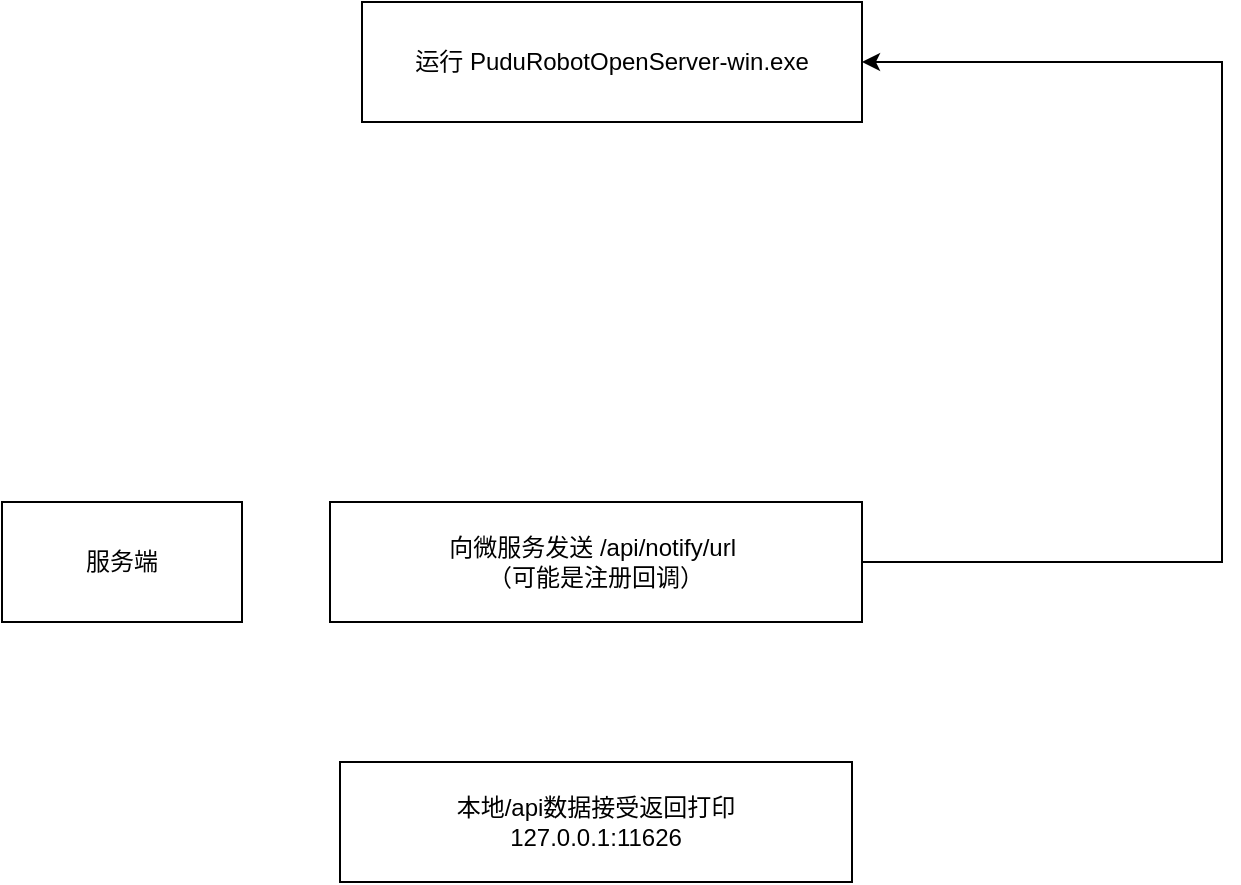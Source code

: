 <mxfile version="26.2.12">
  <diagram name="第 1 页" id="ESbA8u7xyTZOhsOZo6Jv">
    <mxGraphModel dx="1572" dy="898" grid="1" gridSize="10" guides="1" tooltips="1" connect="1" arrows="1" fold="1" page="1" pageScale="1" pageWidth="827" pageHeight="1169" math="0" shadow="0">
      <root>
        <mxCell id="0" />
        <mxCell id="1" parent="0" />
        <mxCell id="PFzhmYUPQmIxrMrjRoEu-1" value="服务端" style="whiteSpace=wrap;html=1;" vertex="1" parent="1">
          <mxGeometry x="20" y="310" width="120" height="60" as="geometry" />
        </mxCell>
        <mxCell id="PFzhmYUPQmIxrMrjRoEu-3" value="运行&amp;nbsp;PuduRobotOpenServer-win.exe" style="whiteSpace=wrap;html=1;" vertex="1" parent="1">
          <mxGeometry x="200" y="60" width="250" height="60" as="geometry" />
        </mxCell>
        <mxCell id="PFzhmYUPQmIxrMrjRoEu-4" value="本地/api数据接受返回打印&lt;div&gt;127.0.0.1:11626&lt;/div&gt;" style="whiteSpace=wrap;html=1;" vertex="1" parent="1">
          <mxGeometry x="189" y="440" width="256" height="60" as="geometry" />
        </mxCell>
        <mxCell id="PFzhmYUPQmIxrMrjRoEu-8" style="edgeStyle=orthogonalEdgeStyle;rounded=0;orthogonalLoop=1;jettySize=auto;html=1;exitX=1;exitY=0.5;exitDx=0;exitDy=0;entryX=1;entryY=0.5;entryDx=0;entryDy=0;" edge="1" parent="1" source="PFzhmYUPQmIxrMrjRoEu-7" target="PFzhmYUPQmIxrMrjRoEu-3">
          <mxGeometry relative="1" as="geometry">
            <Array as="points">
              <mxPoint x="630" y="340" />
              <mxPoint x="630" y="90" />
            </Array>
          </mxGeometry>
        </mxCell>
        <mxCell id="PFzhmYUPQmIxrMrjRoEu-7" value="向微服务发送 /api/notify/url&amp;nbsp;&lt;br&gt;（可能是注册回调）" style="whiteSpace=wrap;html=1;" vertex="1" parent="1">
          <mxGeometry x="184" y="310" width="266" height="60" as="geometry" />
        </mxCell>
      </root>
    </mxGraphModel>
  </diagram>
</mxfile>
